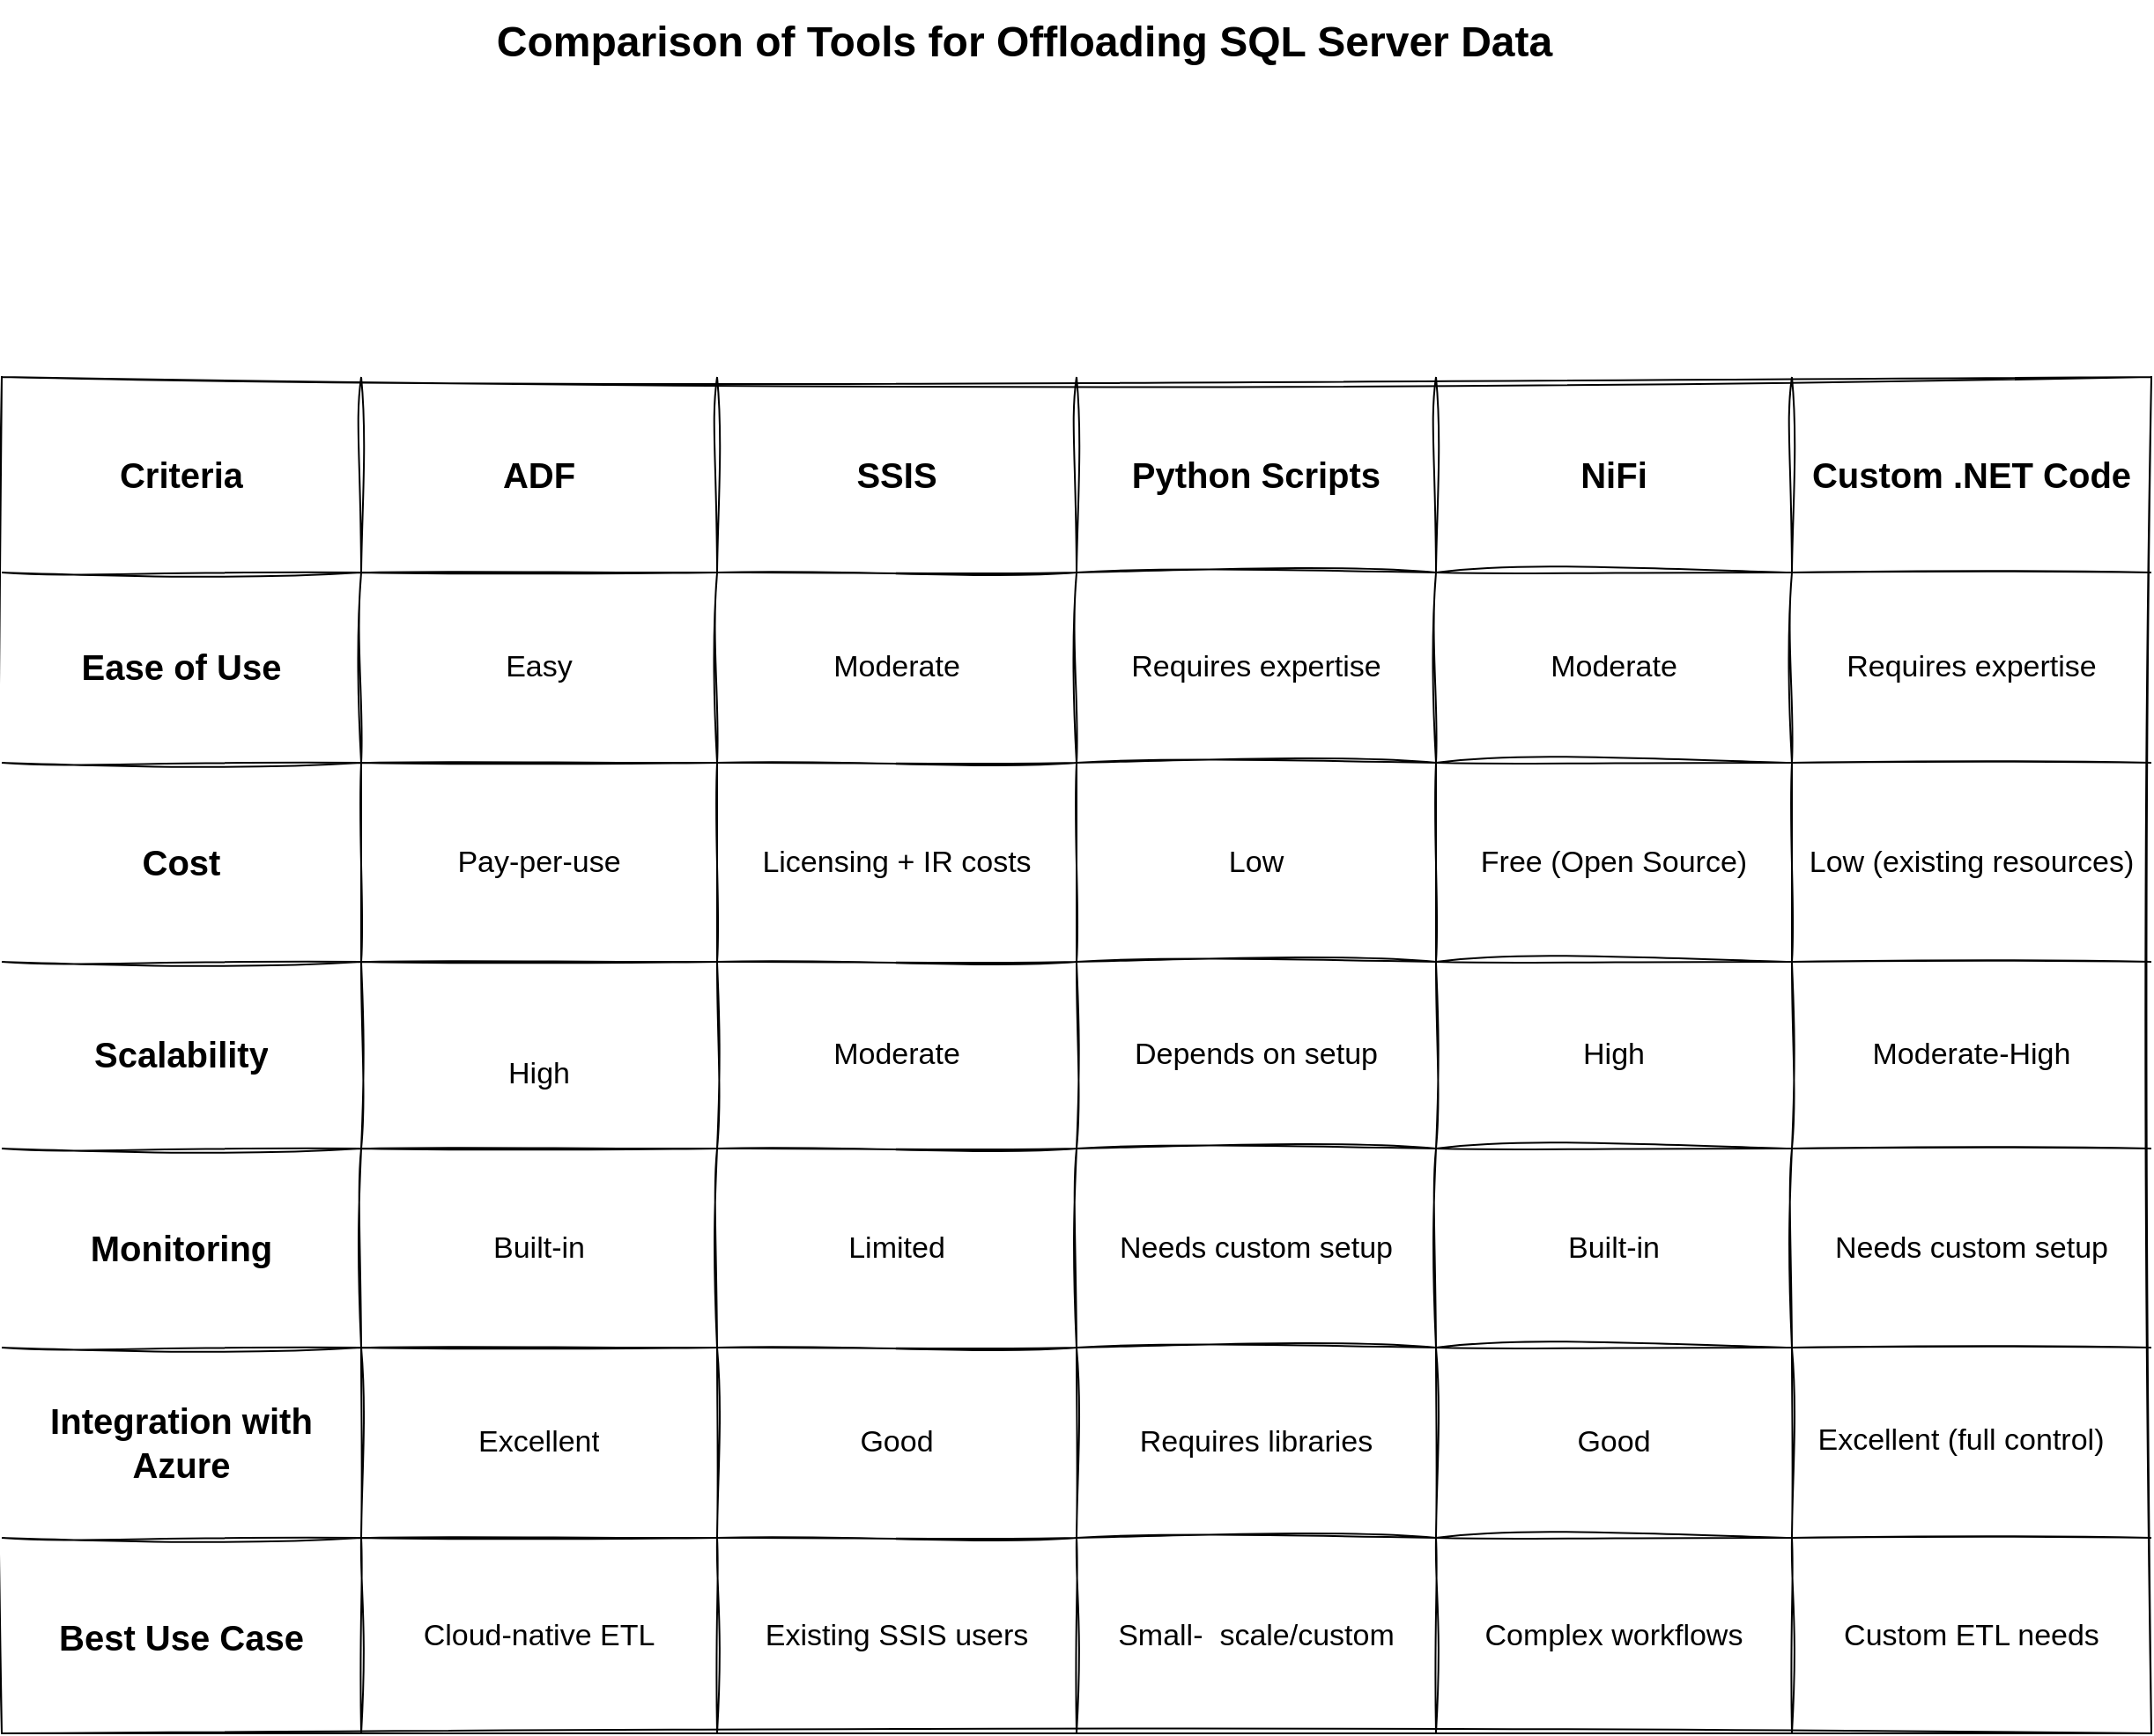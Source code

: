 <mxfile version="24.8.6">
  <diagram name="Page-1" id="bd83a815-5ea8-2e97-e5ec-87c9f400f2fa">
    <mxGraphModel dx="1615" dy="925" grid="1" gridSize="10" guides="1" tooltips="1" connect="1" arrows="1" fold="1" page="1" pageScale="1.5" pageWidth="1169" pageHeight="826" background="none" math="0" shadow="0">
      <root>
        <mxCell id="0" style=";html=1;" />
        <mxCell id="1" style=";html=1;" parent="0" />
        <mxCell id="1516e18e63f93b96-3" value="Comparison of Tools for Offloading SQL Server Data" style="text;strokeColor=none;fillColor=none;html=1;fontSize=24;fontStyle=1;verticalAlign=middle;align=center;rounded=1;shadow=1;sketch=1;curveFitting=1;jiggle=2;" parent="1" vertex="1">
          <mxGeometry x="300" y="70" width="780" height="40" as="geometry" />
        </mxCell>
        <mxCell id="jeh_nIhjsLaDO_0bEj_C-45" value="" style="shape=table;startSize=0;container=1;collapsible=0;childLayout=tableLayout;rounded=1;sketch=1;curveFitting=1;jiggle=2;" vertex="1" parent="1">
          <mxGeometry x="110" y="280" width="1220" height="770" as="geometry" />
        </mxCell>
        <mxCell id="jeh_nIhjsLaDO_0bEj_C-46" value="" style="shape=tableRow;horizontal=0;startSize=0;swimlaneHead=0;swimlaneBody=0;strokeColor=inherit;top=0;left=0;bottom=0;right=0;collapsible=0;dropTarget=0;fillColor=none;points=[[0,0.5],[1,0.5]];portConstraint=eastwest;fontStyle=0;fontSize=17;rounded=1;sketch=1;curveFitting=1;jiggle=2;labelBackgroundColor=default;" vertex="1" parent="jeh_nIhjsLaDO_0bEj_C-45">
          <mxGeometry width="1220" height="111" as="geometry" />
        </mxCell>
        <mxCell id="jeh_nIhjsLaDO_0bEj_C-47" value="&lt;font style=&quot;&quot;&gt;&lt;strong style=&quot;forced-color-adjust: none; color: rgb(0, 0, 0); font-family: Helvetica; font-style: normal; font-variant-ligatures: normal; font-variant-caps: normal; letter-spacing: normal; orphans: 2; text-align: left; text-indent: 0px; text-transform: none; widows: 2; word-spacing: 0px; -webkit-text-stroke-width: 0px; white-space: normal; text-decoration-thickness: initial; text-decoration-style: initial; text-decoration-color: initial;&quot;&gt;&lt;font style=&quot;font-size: 20px;&quot;&gt;Criteria&lt;/font&gt;&lt;/strong&gt;&lt;br style=&quot;font-size: 17px;&quot;&gt;&lt;/font&gt;" style="shape=partialRectangle;html=1;whiteSpace=wrap;connectable=0;strokeColor=inherit;overflow=hidden;fillColor=none;top=0;left=0;bottom=0;right=0;pointerEvents=1;fontStyle=0;fontSize=17;rounded=1;sketch=1;curveFitting=1;jiggle=2;labelBackgroundColor=default;" vertex="1" parent="jeh_nIhjsLaDO_0bEj_C-46">
          <mxGeometry width="204" height="111" as="geometry">
            <mxRectangle width="204" height="111" as="alternateBounds" />
          </mxGeometry>
        </mxCell>
        <mxCell id="jeh_nIhjsLaDO_0bEj_C-48" value="&lt;strong style=&quot;text-align: left;&quot;&gt;&lt;font style=&quot;font-size: 20px;&quot;&gt;ADF&lt;/font&gt;&lt;/strong&gt;" style="shape=partialRectangle;html=1;whiteSpace=wrap;connectable=0;strokeColor=inherit;overflow=hidden;fillColor=none;top=0;left=0;bottom=0;right=0;pointerEvents=1;fontStyle=0;fontSize=17;rounded=1;sketch=1;curveFitting=1;jiggle=2;labelBackgroundColor=default;" vertex="1" parent="jeh_nIhjsLaDO_0bEj_C-46">
          <mxGeometry x="204" width="202" height="111" as="geometry">
            <mxRectangle width="202" height="111" as="alternateBounds" />
          </mxGeometry>
        </mxCell>
        <mxCell id="jeh_nIhjsLaDO_0bEj_C-49" value="&lt;strong style=&quot;text-align: left;&quot;&gt;&lt;font style=&quot;font-size: 20px;&quot;&gt;SSIS&lt;/font&gt;&lt;/strong&gt;" style="shape=partialRectangle;html=1;whiteSpace=wrap;connectable=0;strokeColor=inherit;overflow=hidden;fillColor=none;top=0;left=0;bottom=0;right=0;pointerEvents=1;fontStyle=0;fontSize=17;rounded=1;sketch=1;curveFitting=1;jiggle=2;labelBackgroundColor=default;" vertex="1" parent="jeh_nIhjsLaDO_0bEj_C-46">
          <mxGeometry x="406" width="204" height="111" as="geometry">
            <mxRectangle width="204" height="111" as="alternateBounds" />
          </mxGeometry>
        </mxCell>
        <mxCell id="jeh_nIhjsLaDO_0bEj_C-50" value="&lt;strong style=&quot;text-align: left;&quot;&gt;&lt;font style=&quot;font-size: 20px;&quot;&gt;Python Scripts&lt;/font&gt;&lt;/strong&gt;" style="shape=partialRectangle;html=1;whiteSpace=wrap;connectable=0;strokeColor=inherit;overflow=hidden;fillColor=none;top=0;left=0;bottom=0;right=0;pointerEvents=1;fontStyle=0;fontSize=17;rounded=1;sketch=1;curveFitting=1;jiggle=2;labelBackgroundColor=default;" vertex="1" parent="jeh_nIhjsLaDO_0bEj_C-46">
          <mxGeometry x="610" width="204" height="111" as="geometry">
            <mxRectangle width="204" height="111" as="alternateBounds" />
          </mxGeometry>
        </mxCell>
        <mxCell id="jeh_nIhjsLaDO_0bEj_C-51" value="&lt;strong style=&quot;text-align: left;&quot;&gt;&lt;font style=&quot;font-size: 20px;&quot;&gt;NiFi&lt;/font&gt;&lt;/strong&gt;" style="shape=partialRectangle;html=1;whiteSpace=wrap;connectable=0;strokeColor=inherit;overflow=hidden;fillColor=none;top=0;left=0;bottom=0;right=0;pointerEvents=1;fontStyle=0;fontSize=17;rounded=1;sketch=1;curveFitting=1;jiggle=2;labelBackgroundColor=default;" vertex="1" parent="jeh_nIhjsLaDO_0bEj_C-46">
          <mxGeometry x="814" width="202" height="111" as="geometry">
            <mxRectangle width="202" height="111" as="alternateBounds" />
          </mxGeometry>
        </mxCell>
        <mxCell id="jeh_nIhjsLaDO_0bEj_C-52" value="&lt;strong style=&quot;text-align: left;&quot;&gt;&lt;font style=&quot;font-size: 20px;&quot;&gt;Custom .NET Code&lt;/font&gt;&lt;/strong&gt;" style="shape=partialRectangle;html=1;whiteSpace=wrap;connectable=0;strokeColor=inherit;overflow=hidden;fillColor=none;top=0;left=0;bottom=0;right=0;pointerEvents=1;fontStyle=0;fontSize=17;rounded=1;sketch=1;curveFitting=1;jiggle=2;labelBackgroundColor=default;" vertex="1" parent="jeh_nIhjsLaDO_0bEj_C-46">
          <mxGeometry x="1016" width="204" height="111" as="geometry">
            <mxRectangle width="204" height="111" as="alternateBounds" />
          </mxGeometry>
        </mxCell>
        <mxCell id="jeh_nIhjsLaDO_0bEj_C-53" value="" style="shape=tableRow;horizontal=0;startSize=0;swimlaneHead=0;swimlaneBody=0;strokeColor=inherit;top=0;left=0;bottom=0;right=0;collapsible=0;dropTarget=0;fillColor=none;points=[[0,0.5],[1,0.5]];portConstraint=eastwest;fontStyle=0;fontSize=17;rounded=1;sketch=1;curveFitting=1;jiggle=2;labelBackgroundColor=default;" vertex="1" parent="jeh_nIhjsLaDO_0bEj_C-45">
          <mxGeometry y="111" width="1220" height="108" as="geometry" />
        </mxCell>
        <mxCell id="jeh_nIhjsLaDO_0bEj_C-54" value="&lt;strong style=&quot;text-align: left;&quot;&gt;&lt;font style=&quot;font-size: 20px;&quot;&gt;Ease of Use&lt;/font&gt;&lt;/strong&gt;" style="shape=partialRectangle;html=1;whiteSpace=wrap;connectable=0;strokeColor=inherit;overflow=hidden;fillColor=none;top=0;left=0;bottom=0;right=0;pointerEvents=1;fontStyle=0;fontSize=17;rounded=1;sketch=1;curveFitting=1;jiggle=2;labelBackgroundColor=default;" vertex="1" parent="jeh_nIhjsLaDO_0bEj_C-53">
          <mxGeometry width="204" height="108" as="geometry">
            <mxRectangle width="204" height="108" as="alternateBounds" />
          </mxGeometry>
        </mxCell>
        <mxCell id="jeh_nIhjsLaDO_0bEj_C-55" value="&lt;span style=&quot;font-size: 17px; text-align: left;&quot;&gt;Easy&lt;/span&gt;" style="shape=partialRectangle;html=1;whiteSpace=wrap;connectable=0;strokeColor=inherit;overflow=hidden;fillColor=none;top=0;left=0;bottom=0;right=0;pointerEvents=1;fontStyle=0;fontSize=17;rounded=1;sketch=1;curveFitting=1;jiggle=2;labelBackgroundColor=default;" vertex="1" parent="jeh_nIhjsLaDO_0bEj_C-53">
          <mxGeometry x="204" width="202" height="108" as="geometry">
            <mxRectangle width="202" height="108" as="alternateBounds" />
          </mxGeometry>
        </mxCell>
        <mxCell id="jeh_nIhjsLaDO_0bEj_C-56" value="&lt;span style=&quot;font-size: 17px; text-align: left;&quot;&gt;Moderate&lt;/span&gt;" style="shape=partialRectangle;html=1;whiteSpace=wrap;connectable=0;strokeColor=inherit;overflow=hidden;fillColor=none;top=0;left=0;bottom=0;right=0;pointerEvents=1;fontStyle=0;fontSize=17;rounded=1;sketch=1;curveFitting=1;jiggle=2;labelBackgroundColor=default;" vertex="1" parent="jeh_nIhjsLaDO_0bEj_C-53">
          <mxGeometry x="406" width="204" height="108" as="geometry">
            <mxRectangle width="204" height="108" as="alternateBounds" />
          </mxGeometry>
        </mxCell>
        <mxCell id="jeh_nIhjsLaDO_0bEj_C-57" value="&lt;span style=&quot;font-size: 17px; text-align: left;&quot;&gt;Requires expertise&lt;/span&gt;" style="shape=partialRectangle;html=1;whiteSpace=wrap;connectable=0;strokeColor=inherit;overflow=hidden;fillColor=none;top=0;left=0;bottom=0;right=0;pointerEvents=1;fontStyle=0;fontSize=17;rounded=1;sketch=1;curveFitting=1;jiggle=2;labelBackgroundColor=default;" vertex="1" parent="jeh_nIhjsLaDO_0bEj_C-53">
          <mxGeometry x="610" width="204" height="108" as="geometry">
            <mxRectangle width="204" height="108" as="alternateBounds" />
          </mxGeometry>
        </mxCell>
        <mxCell id="jeh_nIhjsLaDO_0bEj_C-58" value="Moderate" style="shape=partialRectangle;html=1;whiteSpace=wrap;connectable=0;strokeColor=inherit;overflow=hidden;fillColor=none;top=0;left=0;bottom=0;right=0;pointerEvents=1;fontStyle=0;fontSize=17;rounded=1;sketch=1;curveFitting=1;jiggle=2;labelBackgroundColor=default;" vertex="1" parent="jeh_nIhjsLaDO_0bEj_C-53">
          <mxGeometry x="814" width="202" height="108" as="geometry">
            <mxRectangle width="202" height="108" as="alternateBounds" />
          </mxGeometry>
        </mxCell>
        <mxCell id="jeh_nIhjsLaDO_0bEj_C-59" value="&lt;span style=&quot;font-size: 17px; text-align: left;&quot;&gt;Requires expertise&lt;/span&gt;" style="shape=partialRectangle;html=1;whiteSpace=wrap;connectable=0;strokeColor=inherit;overflow=hidden;fillColor=none;top=0;left=0;bottom=0;right=0;pointerEvents=1;fontStyle=0;fontSize=17;rounded=1;sketch=1;curveFitting=1;jiggle=2;labelBackgroundColor=default;" vertex="1" parent="jeh_nIhjsLaDO_0bEj_C-53">
          <mxGeometry x="1016" width="204" height="108" as="geometry">
            <mxRectangle width="204" height="108" as="alternateBounds" />
          </mxGeometry>
        </mxCell>
        <mxCell id="jeh_nIhjsLaDO_0bEj_C-60" value="" style="shape=tableRow;horizontal=0;startSize=0;swimlaneHead=0;swimlaneBody=0;strokeColor=inherit;top=0;left=0;bottom=0;right=0;collapsible=0;dropTarget=0;fillColor=none;points=[[0,0.5],[1,0.5]];portConstraint=eastwest;fontStyle=0;fontSize=17;rounded=1;sketch=1;curveFitting=1;jiggle=2;labelBackgroundColor=default;" vertex="1" parent="jeh_nIhjsLaDO_0bEj_C-45">
          <mxGeometry y="219" width="1220" height="113" as="geometry" />
        </mxCell>
        <mxCell id="jeh_nIhjsLaDO_0bEj_C-61" value="&lt;strong style=&quot;font-size: 20px; text-align: left;&quot;&gt;Cost&lt;/strong&gt;" style="shape=partialRectangle;html=1;whiteSpace=wrap;connectable=0;strokeColor=inherit;overflow=hidden;fillColor=none;top=0;left=0;bottom=0;right=0;pointerEvents=1;fontStyle=0;fontSize=17;rounded=1;sketch=1;curveFitting=1;jiggle=2;labelBackgroundColor=default;" vertex="1" parent="jeh_nIhjsLaDO_0bEj_C-60">
          <mxGeometry width="204" height="113" as="geometry">
            <mxRectangle width="204" height="113" as="alternateBounds" />
          </mxGeometry>
        </mxCell>
        <mxCell id="jeh_nIhjsLaDO_0bEj_C-62" value="&lt;span style=&quot;font-size: 17px; text-align: left;&quot;&gt;Pay-per-use&lt;/span&gt;" style="shape=partialRectangle;html=1;whiteSpace=wrap;connectable=0;strokeColor=inherit;overflow=hidden;fillColor=none;top=0;left=0;bottom=0;right=0;pointerEvents=1;fontStyle=0;fontSize=17;rounded=1;sketch=1;curveFitting=1;jiggle=2;labelBackgroundColor=default;" vertex="1" parent="jeh_nIhjsLaDO_0bEj_C-60">
          <mxGeometry x="204" width="202" height="113" as="geometry">
            <mxRectangle width="202" height="113" as="alternateBounds" />
          </mxGeometry>
        </mxCell>
        <mxCell id="jeh_nIhjsLaDO_0bEj_C-63" value="&lt;span style=&quot;font-size: 17px; text-align: left;&quot;&gt;Licensing + IR costs&lt;/span&gt;" style="shape=partialRectangle;html=1;whiteSpace=wrap;connectable=0;strokeColor=inherit;overflow=hidden;fillColor=none;top=0;left=0;bottom=0;right=0;pointerEvents=1;fontStyle=0;fontSize=17;rounded=1;sketch=1;curveFitting=1;jiggle=2;labelBackgroundColor=default;" vertex="1" parent="jeh_nIhjsLaDO_0bEj_C-60">
          <mxGeometry x="406" width="204" height="113" as="geometry">
            <mxRectangle width="204" height="113" as="alternateBounds" />
          </mxGeometry>
        </mxCell>
        <mxCell id="jeh_nIhjsLaDO_0bEj_C-64" value="&lt;span style=&quot;font-size: 17px; text-align: left;&quot;&gt;Low&lt;/span&gt;" style="shape=partialRectangle;html=1;whiteSpace=wrap;connectable=0;strokeColor=inherit;overflow=hidden;fillColor=none;top=0;left=0;bottom=0;right=0;pointerEvents=1;fontStyle=0;fontSize=17;rounded=1;sketch=1;curveFitting=1;jiggle=2;labelBackgroundColor=default;" vertex="1" parent="jeh_nIhjsLaDO_0bEj_C-60">
          <mxGeometry x="610" width="204" height="113" as="geometry">
            <mxRectangle width="204" height="113" as="alternateBounds" />
          </mxGeometry>
        </mxCell>
        <mxCell id="jeh_nIhjsLaDO_0bEj_C-65" value="&lt;span style=&quot;font-size: 17px; text-align: left;&quot;&gt;Free (Open Source)&lt;/span&gt;" style="shape=partialRectangle;html=1;whiteSpace=wrap;connectable=0;strokeColor=inherit;overflow=hidden;fillColor=none;top=0;left=0;bottom=0;right=0;pointerEvents=1;fontStyle=0;fontSize=17;rounded=1;sketch=1;curveFitting=1;jiggle=2;labelBackgroundColor=default;" vertex="1" parent="jeh_nIhjsLaDO_0bEj_C-60">
          <mxGeometry x="814" width="202" height="113" as="geometry">
            <mxRectangle width="202" height="113" as="alternateBounds" />
          </mxGeometry>
        </mxCell>
        <mxCell id="jeh_nIhjsLaDO_0bEj_C-66" value="&lt;span style=&quot;font-size: 17px; text-align: left;&quot;&gt;Low (existing resources)&lt;/span&gt;" style="shape=partialRectangle;html=1;whiteSpace=wrap;connectable=0;strokeColor=inherit;overflow=hidden;fillColor=none;top=0;left=0;bottom=0;right=0;pointerEvents=1;fontStyle=0;fontSize=17;rounded=1;sketch=1;curveFitting=1;jiggle=2;labelBackgroundColor=default;" vertex="1" parent="jeh_nIhjsLaDO_0bEj_C-60">
          <mxGeometry x="1016" width="204" height="113" as="geometry">
            <mxRectangle width="204" height="113" as="alternateBounds" />
          </mxGeometry>
        </mxCell>
        <mxCell id="jeh_nIhjsLaDO_0bEj_C-67" value="" style="shape=tableRow;horizontal=0;startSize=0;swimlaneHead=0;swimlaneBody=0;strokeColor=inherit;top=0;left=0;bottom=0;right=0;collapsible=0;dropTarget=0;fillColor=none;points=[[0,0.5],[1,0.5]];portConstraint=eastwest;fontStyle=0;fontSize=17;rounded=1;sketch=1;curveFitting=1;jiggle=2;labelBackgroundColor=default;" vertex="1" parent="jeh_nIhjsLaDO_0bEj_C-45">
          <mxGeometry y="332" width="1220" height="106" as="geometry" />
        </mxCell>
        <mxCell id="jeh_nIhjsLaDO_0bEj_C-68" value="&lt;strong style=&quot;text-align: left;&quot;&gt;&lt;font style=&quot;font-size: 20px;&quot;&gt;Scalability&lt;/font&gt;&lt;/strong&gt;" style="shape=partialRectangle;html=1;whiteSpace=wrap;connectable=0;strokeColor=inherit;overflow=hidden;fillColor=none;top=0;left=0;bottom=0;right=0;pointerEvents=1;fontStyle=0;fontSize=17;rounded=1;sketch=1;curveFitting=1;jiggle=2;labelBackgroundColor=default;" vertex="1" parent="jeh_nIhjsLaDO_0bEj_C-67">
          <mxGeometry width="204" height="106" as="geometry">
            <mxRectangle width="204" height="106" as="alternateBounds" />
          </mxGeometry>
        </mxCell>
        <mxCell id="jeh_nIhjsLaDO_0bEj_C-69" value="&lt;div style=&quot;font-size: 17px;&quot;&gt;&lt;br style=&quot;font-size: 17px;&quot;&gt;&lt;/div&gt;&lt;div style=&quot;font-size: 17px;&quot;&gt;&lt;table style=&quot;text-align: left; font-size: 17px;&quot;&gt;&lt;tbody style=&quot;font-size: 17px;&quot;&gt;&lt;tr style=&quot;font-size: 17px;&quot;&gt;&lt;td style=&quot;font-size: 17px;&quot;&gt;&lt;font style=&quot;font-size: 17px;&quot;&gt;High&lt;/font&gt;&lt;/td&gt;&lt;/tr&gt;&lt;/tbody&gt;&lt;/table&gt;&lt;/div&gt;" style="shape=partialRectangle;html=1;whiteSpace=wrap;connectable=0;strokeColor=inherit;overflow=hidden;fillColor=none;top=0;left=0;bottom=0;right=0;pointerEvents=1;fontStyle=0;fontSize=17;rounded=1;sketch=1;curveFitting=1;jiggle=2;labelBackgroundColor=default;" vertex="1" parent="jeh_nIhjsLaDO_0bEj_C-67">
          <mxGeometry x="204" width="202" height="106" as="geometry">
            <mxRectangle width="202" height="106" as="alternateBounds" />
          </mxGeometry>
        </mxCell>
        <mxCell id="jeh_nIhjsLaDO_0bEj_C-70" value="&lt;span style=&quot;font-size: 17px; text-align: left;&quot;&gt;Moderate&lt;/span&gt;" style="shape=partialRectangle;html=1;whiteSpace=wrap;connectable=0;strokeColor=inherit;overflow=hidden;fillColor=none;top=0;left=0;bottom=0;right=0;pointerEvents=1;fontStyle=0;fontSize=17;rounded=1;sketch=1;curveFitting=1;jiggle=2;labelBackgroundColor=default;" vertex="1" parent="jeh_nIhjsLaDO_0bEj_C-67">
          <mxGeometry x="406" width="204" height="106" as="geometry">
            <mxRectangle width="204" height="106" as="alternateBounds" />
          </mxGeometry>
        </mxCell>
        <mxCell id="jeh_nIhjsLaDO_0bEj_C-71" value="&lt;span style=&quot;font-size: 17px; text-align: left;&quot;&gt;Depends on setup&lt;/span&gt;" style="shape=partialRectangle;html=1;whiteSpace=wrap;connectable=0;strokeColor=inherit;overflow=hidden;fillColor=none;top=0;left=0;bottom=0;right=0;pointerEvents=1;fontStyle=0;fontSize=17;rounded=1;sketch=1;curveFitting=1;jiggle=2;labelBackgroundColor=default;" vertex="1" parent="jeh_nIhjsLaDO_0bEj_C-67">
          <mxGeometry x="610" width="204" height="106" as="geometry">
            <mxRectangle width="204" height="106" as="alternateBounds" />
          </mxGeometry>
        </mxCell>
        <mxCell id="jeh_nIhjsLaDO_0bEj_C-72" value="&lt;span style=&quot;font-size: 17px; text-align: left;&quot;&gt;High&lt;/span&gt;" style="shape=partialRectangle;html=1;whiteSpace=wrap;connectable=0;strokeColor=inherit;overflow=hidden;fillColor=none;top=0;left=0;bottom=0;right=0;pointerEvents=1;fontStyle=0;fontSize=17;rounded=1;sketch=1;curveFitting=1;jiggle=2;labelBackgroundColor=default;" vertex="1" parent="jeh_nIhjsLaDO_0bEj_C-67">
          <mxGeometry x="814" width="202" height="106" as="geometry">
            <mxRectangle width="202" height="106" as="alternateBounds" />
          </mxGeometry>
        </mxCell>
        <mxCell id="jeh_nIhjsLaDO_0bEj_C-73" value="&lt;span style=&quot;font-size: 17px; text-align: left;&quot;&gt;Moderate-High&lt;/span&gt;" style="shape=partialRectangle;html=1;whiteSpace=wrap;connectable=0;strokeColor=inherit;overflow=hidden;fillColor=none;top=0;left=0;bottom=0;right=0;pointerEvents=1;fontStyle=0;fontSize=17;rounded=1;sketch=1;curveFitting=1;jiggle=2;labelBackgroundColor=default;" vertex="1" parent="jeh_nIhjsLaDO_0bEj_C-67">
          <mxGeometry x="1016" width="204" height="106" as="geometry">
            <mxRectangle width="204" height="106" as="alternateBounds" />
          </mxGeometry>
        </mxCell>
        <mxCell id="jeh_nIhjsLaDO_0bEj_C-74" value="" style="shape=tableRow;horizontal=0;startSize=0;swimlaneHead=0;swimlaneBody=0;strokeColor=inherit;top=0;left=0;bottom=0;right=0;collapsible=0;dropTarget=0;fillColor=none;points=[[0,0.5],[1,0.5]];portConstraint=eastwest;fontStyle=0;fontSize=17;rounded=1;sketch=1;curveFitting=1;jiggle=2;labelBackgroundColor=default;" vertex="1" parent="jeh_nIhjsLaDO_0bEj_C-45">
          <mxGeometry y="438" width="1220" height="113" as="geometry" />
        </mxCell>
        <mxCell id="jeh_nIhjsLaDO_0bEj_C-75" value="&lt;strong style=&quot;text-align: left;&quot;&gt;&lt;font style=&quot;font-size: 20px;&quot;&gt;Monitoring&lt;/font&gt;&lt;/strong&gt;" style="shape=partialRectangle;html=1;whiteSpace=wrap;connectable=0;strokeColor=inherit;overflow=hidden;fillColor=none;top=0;left=0;bottom=0;right=0;pointerEvents=1;fontStyle=0;fontSize=17;rounded=1;sketch=1;curveFitting=1;jiggle=2;labelBackgroundColor=default;" vertex="1" parent="jeh_nIhjsLaDO_0bEj_C-74">
          <mxGeometry width="204" height="113" as="geometry">
            <mxRectangle width="204" height="113" as="alternateBounds" />
          </mxGeometry>
        </mxCell>
        <mxCell id="jeh_nIhjsLaDO_0bEj_C-76" value="&lt;span style=&quot;font-size: 17px; text-align: left;&quot;&gt;Built-in&lt;/span&gt;" style="shape=partialRectangle;html=1;whiteSpace=wrap;connectable=0;strokeColor=inherit;overflow=hidden;fillColor=none;top=0;left=0;bottom=0;right=0;pointerEvents=1;fontStyle=0;fontSize=17;rounded=1;sketch=1;curveFitting=1;jiggle=2;labelBackgroundColor=default;" vertex="1" parent="jeh_nIhjsLaDO_0bEj_C-74">
          <mxGeometry x="204" width="202" height="113" as="geometry">
            <mxRectangle width="202" height="113" as="alternateBounds" />
          </mxGeometry>
        </mxCell>
        <mxCell id="jeh_nIhjsLaDO_0bEj_C-77" value="&lt;span style=&quot;font-size: 17px; text-align: left;&quot;&gt;Limited&lt;/span&gt;" style="shape=partialRectangle;html=1;whiteSpace=wrap;connectable=0;strokeColor=inherit;overflow=hidden;fillColor=none;top=0;left=0;bottom=0;right=0;pointerEvents=1;fontStyle=0;fontSize=17;rounded=1;sketch=1;curveFitting=1;jiggle=2;labelBackgroundColor=default;" vertex="1" parent="jeh_nIhjsLaDO_0bEj_C-74">
          <mxGeometry x="406" width="204" height="113" as="geometry">
            <mxRectangle width="204" height="113" as="alternateBounds" />
          </mxGeometry>
        </mxCell>
        <mxCell id="jeh_nIhjsLaDO_0bEj_C-78" value="&lt;span style=&quot;font-size: 17px; text-align: left;&quot;&gt;Needs custom setup&lt;/span&gt;" style="shape=partialRectangle;html=1;whiteSpace=wrap;connectable=0;strokeColor=inherit;overflow=hidden;fillColor=none;top=0;left=0;bottom=0;right=0;pointerEvents=1;fontStyle=0;fontSize=17;rounded=1;sketch=1;curveFitting=1;jiggle=2;labelBackgroundColor=default;" vertex="1" parent="jeh_nIhjsLaDO_0bEj_C-74">
          <mxGeometry x="610" width="204" height="113" as="geometry">
            <mxRectangle width="204" height="113" as="alternateBounds" />
          </mxGeometry>
        </mxCell>
        <mxCell id="jeh_nIhjsLaDO_0bEj_C-79" value="&lt;span style=&quot;font-size: 17px; text-align: left;&quot;&gt;Built-in&lt;/span&gt;" style="shape=partialRectangle;html=1;whiteSpace=wrap;connectable=0;strokeColor=inherit;overflow=hidden;fillColor=none;top=0;left=0;bottom=0;right=0;pointerEvents=1;fontStyle=0;fontSize=17;rounded=1;sketch=1;curveFitting=1;jiggle=2;labelBackgroundColor=default;" vertex="1" parent="jeh_nIhjsLaDO_0bEj_C-74">
          <mxGeometry x="814" width="202" height="113" as="geometry">
            <mxRectangle width="202" height="113" as="alternateBounds" />
          </mxGeometry>
        </mxCell>
        <mxCell id="jeh_nIhjsLaDO_0bEj_C-80" value="&lt;span style=&quot;font-size: 17px; text-align: left;&quot;&gt;Needs custom setup&lt;/span&gt;" style="shape=partialRectangle;html=1;whiteSpace=wrap;connectable=0;strokeColor=inherit;overflow=hidden;fillColor=none;top=0;left=0;bottom=0;right=0;pointerEvents=1;fontStyle=0;fontSize=17;rounded=1;sketch=1;curveFitting=1;jiggle=2;labelBackgroundColor=default;" vertex="1" parent="jeh_nIhjsLaDO_0bEj_C-74">
          <mxGeometry x="1016" width="204" height="113" as="geometry">
            <mxRectangle width="204" height="113" as="alternateBounds" />
          </mxGeometry>
        </mxCell>
        <mxCell id="jeh_nIhjsLaDO_0bEj_C-81" value="" style="shape=tableRow;horizontal=0;startSize=0;swimlaneHead=0;swimlaneBody=0;strokeColor=inherit;top=0;left=0;bottom=0;right=0;collapsible=0;dropTarget=0;fillColor=none;points=[[0,0.5],[1,0.5]];portConstraint=eastwest;fontStyle=0;fontSize=17;rounded=1;sketch=1;curveFitting=1;jiggle=2;labelBackgroundColor=default;" vertex="1" parent="jeh_nIhjsLaDO_0bEj_C-45">
          <mxGeometry y="551" width="1220" height="108" as="geometry" />
        </mxCell>
        <mxCell id="jeh_nIhjsLaDO_0bEj_C-82" value="&lt;strong style=&quot;text-align: left;&quot;&gt;&lt;font style=&quot;font-size: 20px;&quot;&gt;Integration with Azure&lt;/font&gt;&lt;/strong&gt;" style="shape=partialRectangle;html=1;whiteSpace=wrap;connectable=0;strokeColor=inherit;overflow=hidden;fillColor=none;top=0;left=0;bottom=0;right=0;pointerEvents=1;fontStyle=0;fontSize=17;rounded=1;sketch=1;curveFitting=1;jiggle=2;labelBackgroundColor=default;" vertex="1" parent="jeh_nIhjsLaDO_0bEj_C-81">
          <mxGeometry width="204" height="108" as="geometry">
            <mxRectangle width="204" height="108" as="alternateBounds" />
          </mxGeometry>
        </mxCell>
        <mxCell id="jeh_nIhjsLaDO_0bEj_C-83" value="&lt;span style=&quot;font-size: 17px; text-align: left;&quot;&gt;Excellent&lt;/span&gt;" style="shape=partialRectangle;html=1;whiteSpace=wrap;connectable=0;strokeColor=inherit;overflow=hidden;fillColor=none;top=0;left=0;bottom=0;right=0;pointerEvents=1;fontStyle=0;fontSize=17;rounded=1;sketch=1;curveFitting=1;jiggle=2;labelBackgroundColor=default;" vertex="1" parent="jeh_nIhjsLaDO_0bEj_C-81">
          <mxGeometry x="204" width="202" height="108" as="geometry">
            <mxRectangle width="202" height="108" as="alternateBounds" />
          </mxGeometry>
        </mxCell>
        <mxCell id="jeh_nIhjsLaDO_0bEj_C-84" value="&lt;span style=&quot;font-size: 17px; text-align: left;&quot;&gt;Good&lt;/span&gt;" style="shape=partialRectangle;html=1;whiteSpace=wrap;connectable=0;strokeColor=inherit;overflow=hidden;fillColor=none;top=0;left=0;bottom=0;right=0;pointerEvents=1;fontStyle=0;fontSize=17;rounded=1;sketch=1;curveFitting=1;jiggle=2;labelBackgroundColor=default;" vertex="1" parent="jeh_nIhjsLaDO_0bEj_C-81">
          <mxGeometry x="406" width="204" height="108" as="geometry">
            <mxRectangle width="204" height="108" as="alternateBounds" />
          </mxGeometry>
        </mxCell>
        <mxCell id="jeh_nIhjsLaDO_0bEj_C-85" value="&lt;span style=&quot;font-size: 17px; text-align: left;&quot;&gt;Requires libraries&lt;/span&gt;" style="shape=partialRectangle;html=1;whiteSpace=wrap;connectable=0;strokeColor=inherit;overflow=hidden;fillColor=none;top=0;left=0;bottom=0;right=0;pointerEvents=1;fontStyle=0;fontSize=17;rounded=1;sketch=1;curveFitting=1;jiggle=2;labelBackgroundColor=default;" vertex="1" parent="jeh_nIhjsLaDO_0bEj_C-81">
          <mxGeometry x="610" width="204" height="108" as="geometry">
            <mxRectangle width="204" height="108" as="alternateBounds" />
          </mxGeometry>
        </mxCell>
        <mxCell id="jeh_nIhjsLaDO_0bEj_C-86" value="&lt;span style=&quot;font-size: 17px; text-align: left;&quot;&gt;Good&lt;/span&gt;" style="shape=partialRectangle;html=1;whiteSpace=wrap;connectable=0;strokeColor=inherit;overflow=hidden;fillColor=none;top=0;left=0;bottom=0;right=0;pointerEvents=1;fontStyle=0;fontSize=17;rounded=1;sketch=1;curveFitting=1;jiggle=2;labelBackgroundColor=default;" vertex="1" parent="jeh_nIhjsLaDO_0bEj_C-81">
          <mxGeometry x="814" width="202" height="108" as="geometry">
            <mxRectangle width="202" height="108" as="alternateBounds" />
          </mxGeometry>
        </mxCell>
        <mxCell id="jeh_nIhjsLaDO_0bEj_C-87" value="&lt;table style=&quot;text-align: left; font-size: 17px;&quot;&gt;&lt;tbody style=&quot;font-size: 17px;&quot;&gt;&lt;tr style=&quot;font-size: 17px;&quot;&gt;&lt;/tr&gt;&lt;tr style=&quot;font-size: 17px;&quot;&gt;&lt;td style=&quot;font-size: 17px;&quot;&gt;&lt;font style=&quot;font-size: 17px;&quot;&gt;&lt;br style=&quot;font-size: 17px;&quot; class=&quot;Apple-interchange-newline&quot;&gt;Excellent (full control)&lt;/font&gt;&lt;/td&gt;&lt;/tr&gt;&lt;tr style=&quot;font-size: 17px;&quot;&gt;&lt;td style=&quot;font-size: 17px;&quot;&gt;&lt;br style=&quot;font-size: 17px;&quot;&gt;&lt;/td&gt;&lt;td style=&quot;font-size: 17px;&quot;&gt;&lt;/td&gt;&lt;td style=&quot;font-size: 17px;&quot;&gt;&lt;br style=&quot;font-size: 17px;&quot;&gt;&lt;/td&gt;&lt;td style=&quot;font-size: 17px;&quot;&gt;&lt;/td&gt;&lt;/tr&gt;&lt;/tbody&gt;&lt;/table&gt;" style="shape=partialRectangle;html=1;whiteSpace=wrap;connectable=0;strokeColor=inherit;overflow=hidden;fillColor=none;top=0;left=0;bottom=0;right=0;pointerEvents=1;fontStyle=0;fontSize=17;rounded=1;sketch=1;curveFitting=1;jiggle=2;labelBackgroundColor=default;" vertex="1" parent="jeh_nIhjsLaDO_0bEj_C-81">
          <mxGeometry x="1016" width="204" height="108" as="geometry">
            <mxRectangle width="204" height="108" as="alternateBounds" />
          </mxGeometry>
        </mxCell>
        <mxCell id="jeh_nIhjsLaDO_0bEj_C-88" value="" style="shape=tableRow;horizontal=0;startSize=0;swimlaneHead=0;swimlaneBody=0;strokeColor=inherit;top=0;left=0;bottom=0;right=0;collapsible=0;dropTarget=0;fillColor=none;points=[[0,0.5],[1,0.5]];portConstraint=eastwest;rounded=1;sketch=1;curveFitting=1;jiggle=2;labelBackgroundColor=default;" vertex="1" parent="jeh_nIhjsLaDO_0bEj_C-45">
          <mxGeometry y="659" width="1220" height="111" as="geometry" />
        </mxCell>
        <mxCell id="jeh_nIhjsLaDO_0bEj_C-89" value="&lt;font size=&quot;1&quot; style=&quot;&quot;&gt;&lt;b style=&quot;font-size: 20px;&quot;&gt;Best Use Case&lt;/b&gt;&lt;/font&gt;" style="shape=partialRectangle;html=1;whiteSpace=wrap;connectable=0;strokeColor=inherit;overflow=hidden;fillColor=none;top=0;left=0;bottom=0;right=0;pointerEvents=1;rounded=1;sketch=1;curveFitting=1;jiggle=2;labelBackgroundColor=default;" vertex="1" parent="jeh_nIhjsLaDO_0bEj_C-88">
          <mxGeometry width="204" height="111" as="geometry">
            <mxRectangle width="204" height="111" as="alternateBounds" />
          </mxGeometry>
        </mxCell>
        <mxCell id="jeh_nIhjsLaDO_0bEj_C-90" value="&lt;span style=&quot;text-align: left;&quot;&gt;&lt;font style=&quot;font-size: 17px;&quot;&gt;Cloud-native ETL&lt;/font&gt;&lt;/span&gt;" style="shape=partialRectangle;html=1;whiteSpace=wrap;connectable=0;strokeColor=inherit;overflow=hidden;fillColor=none;top=0;left=0;bottom=0;right=0;pointerEvents=1;rounded=1;sketch=1;curveFitting=1;jiggle=2;labelBackgroundColor=default;" vertex="1" parent="jeh_nIhjsLaDO_0bEj_C-88">
          <mxGeometry x="204" width="202" height="111" as="geometry">
            <mxRectangle width="202" height="111" as="alternateBounds" />
          </mxGeometry>
        </mxCell>
        <mxCell id="jeh_nIhjsLaDO_0bEj_C-91" value="&lt;span style=&quot;text-align: left;&quot;&gt;&lt;font style=&quot;font-size: 17px;&quot;&gt;Existing SSIS users&lt;/font&gt;&lt;/span&gt;" style="shape=partialRectangle;html=1;whiteSpace=wrap;connectable=0;strokeColor=inherit;overflow=hidden;fillColor=none;top=0;left=0;bottom=0;right=0;pointerEvents=1;rounded=1;sketch=1;curveFitting=1;jiggle=2;labelBackgroundColor=default;" vertex="1" parent="jeh_nIhjsLaDO_0bEj_C-88">
          <mxGeometry x="406" width="204" height="111" as="geometry">
            <mxRectangle width="204" height="111" as="alternateBounds" />
          </mxGeometry>
        </mxCell>
        <mxCell id="jeh_nIhjsLaDO_0bEj_C-92" value="&lt;font style=&quot;font-size: 17px;&quot;&gt;&lt;br&gt;&lt;/font&gt;&lt;table style=&quot;forced-color-adjust: none; color: rgb(0, 0, 0); font-family: Helvetica; font-style: normal; font-variant-ligatures: normal; font-variant-caps: normal; font-weight: 400; letter-spacing: normal; orphans: 2; text-transform: none; widows: 2; word-spacing: 0px; -webkit-text-stroke-width: 0px; white-space: normal; text-decoration-thickness: initial; text-decoration-style: initial; text-decoration-color: initial; text-align: left; font-size: 17px;&quot;&gt;&lt;tbody style=&quot;forced-color-adjust: none;&quot;&gt;&lt;tr style=&quot;forced-color-adjust: none;&quot;&gt;&lt;td style=&quot;forced-color-adjust: none;&quot;&gt;&lt;font style=&quot;font-size: 17px;&quot;&gt;Small-&amp;nbsp; scale/custom&lt;/font&gt;&lt;/td&gt;&lt;/tr&gt;&lt;/tbody&gt;&lt;/table&gt;&lt;div style=&quot;font-size: 17px;&quot;&gt;&lt;br&gt;&lt;/div&gt;" style="shape=partialRectangle;html=1;whiteSpace=wrap;connectable=0;strokeColor=inherit;overflow=hidden;fillColor=none;top=0;left=0;bottom=0;right=0;pointerEvents=1;rounded=1;sketch=1;curveFitting=1;jiggle=2;labelBackgroundColor=default;" vertex="1" parent="jeh_nIhjsLaDO_0bEj_C-88">
          <mxGeometry x="610" width="204" height="111" as="geometry">
            <mxRectangle width="204" height="111" as="alternateBounds" />
          </mxGeometry>
        </mxCell>
        <mxCell id="jeh_nIhjsLaDO_0bEj_C-93" value="&lt;span style=&quot;text-align: left;&quot;&gt;&lt;font style=&quot;font-size: 17px;&quot;&gt;Complex workflows&lt;/font&gt;&lt;/span&gt;" style="shape=partialRectangle;html=1;whiteSpace=wrap;connectable=0;strokeColor=inherit;overflow=hidden;fillColor=none;top=0;left=0;bottom=0;right=0;pointerEvents=1;rounded=1;sketch=1;curveFitting=1;jiggle=2;labelBackgroundColor=default;" vertex="1" parent="jeh_nIhjsLaDO_0bEj_C-88">
          <mxGeometry x="814" width="202" height="111" as="geometry">
            <mxRectangle width="202" height="111" as="alternateBounds" />
          </mxGeometry>
        </mxCell>
        <mxCell id="jeh_nIhjsLaDO_0bEj_C-94" value="&lt;span style=&quot;text-align: left;&quot;&gt;&lt;font style=&quot;font-size: 17px;&quot;&gt;Custom ETL needs&lt;/font&gt;&lt;/span&gt;" style="shape=partialRectangle;html=1;whiteSpace=wrap;connectable=0;strokeColor=inherit;overflow=hidden;fillColor=none;top=0;left=0;bottom=0;right=0;pointerEvents=1;rounded=1;sketch=1;curveFitting=1;jiggle=2;labelBackgroundColor=default;" vertex="1" parent="jeh_nIhjsLaDO_0bEj_C-88">
          <mxGeometry x="1016" width="204" height="111" as="geometry">
            <mxRectangle width="204" height="111" as="alternateBounds" />
          </mxGeometry>
        </mxCell>
      </root>
    </mxGraphModel>
  </diagram>
</mxfile>
